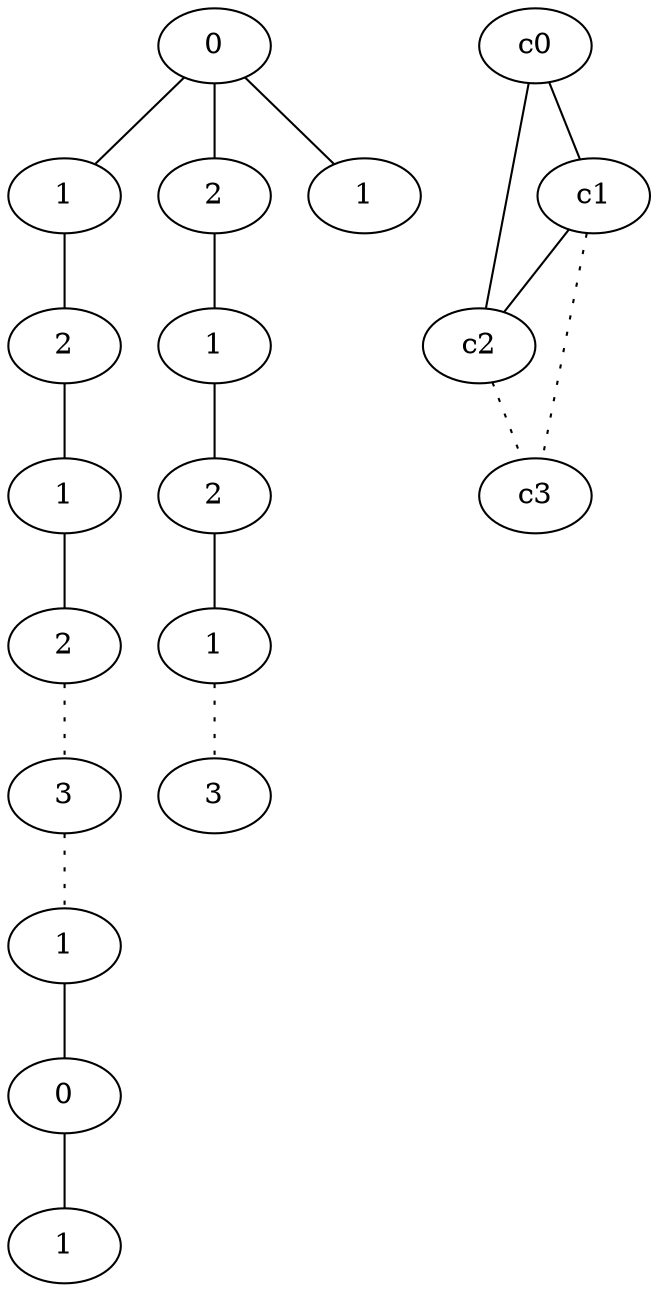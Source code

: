 graph {
a0[label=0];
a1[label=1];
a2[label=2];
a3[label=1];
a4[label=2];
a5[label=3];
a6[label=1];
a7[label=0];
a8[label=1];
a9[label=2];
a10[label=1];
a11[label=2];
a12[label=1];
a13[label=3];
a14[label=1];
a0 -- a1;
a0 -- a9;
a0 -- a14;
a1 -- a2;
a2 -- a3;
a3 -- a4;
a4 -- a5 [style=dotted];
a5 -- a6 [style=dotted];
a6 -- a7;
a7 -- a8;
a9 -- a10;
a10 -- a11;
a11 -- a12;
a12 -- a13 [style=dotted];
c0 -- c1;
c0 -- c2;
c1 -- c2;
c1 -- c3 [style=dotted];
c2 -- c3 [style=dotted];
}
